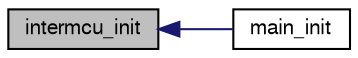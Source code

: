digraph "intermcu_init"
{
  edge [fontname="FreeSans",fontsize="10",labelfontname="FreeSans",labelfontsize="10"];
  node [fontname="FreeSans",fontsize="10",shape=record];
  rankdir="LR";
  Node1 [label="intermcu_init",height=0.2,width=0.4,color="black", fillcolor="grey75", style="filled", fontcolor="black"];
  Node1 -> Node2 [dir="back",color="midnightblue",fontsize="10",style="solid",fontname="FreeSans"];
  Node2 [label="main_init",height=0.2,width=0.4,color="black", fillcolor="white", style="filled",URL="$rover_2main__ap_8h.html#a3719465edd56d2b587a6b340f29e4f90",tooltip="Main initialization. "];
}
